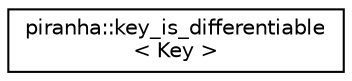 digraph "Graphical Class Hierarchy"
{
  edge [fontname="Helvetica",fontsize="10",labelfontname="Helvetica",labelfontsize="10"];
  node [fontname="Helvetica",fontsize="10",shape=record];
  rankdir="LR";
  Node0 [label="piranha::key_is_differentiable\l\< Key \>",height=0.2,width=0.4,color="black", fillcolor="white", style="filled",URL="$classpiranha_1_1key__is__differentiable.html",tooltip="Type trait to detect differentiable keys. "];
}
